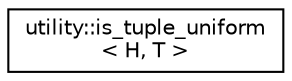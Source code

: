 digraph "Graphical Class Hierarchy"
{
 // LATEX_PDF_SIZE
  edge [fontname="Helvetica",fontsize="10",labelfontname="Helvetica",labelfontsize="10"];
  node [fontname="Helvetica",fontsize="10",shape=record];
  rankdir="LR";
  Node0 [label="utility::is_tuple_uniform\l\< H, T \>",height=0.2,width=0.4,color="black", fillcolor="white", style="filled",URL="$structutility_1_1is__tuple__uniform.html",tooltip=" "];
}
